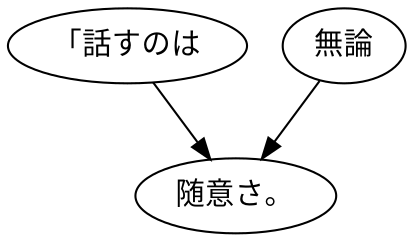 digraph graph8134 {
	node0 [label="「話すのは"];
	node1 [label="無論"];
	node2 [label="随意さ。"];
	node0 -> node2;
	node1 -> node2;
}
